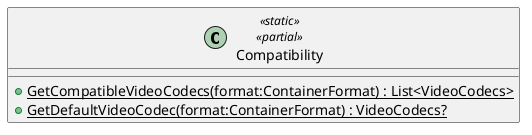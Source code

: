 @startuml
class Compatibility <<static>> <<partial>> {
    + {static} GetCompatibleVideoCodecs(format:ContainerFormat) : List<VideoCodecs>
    + {static} GetDefaultVideoCodec(format:ContainerFormat) : VideoCodecs?
}
@enduml
